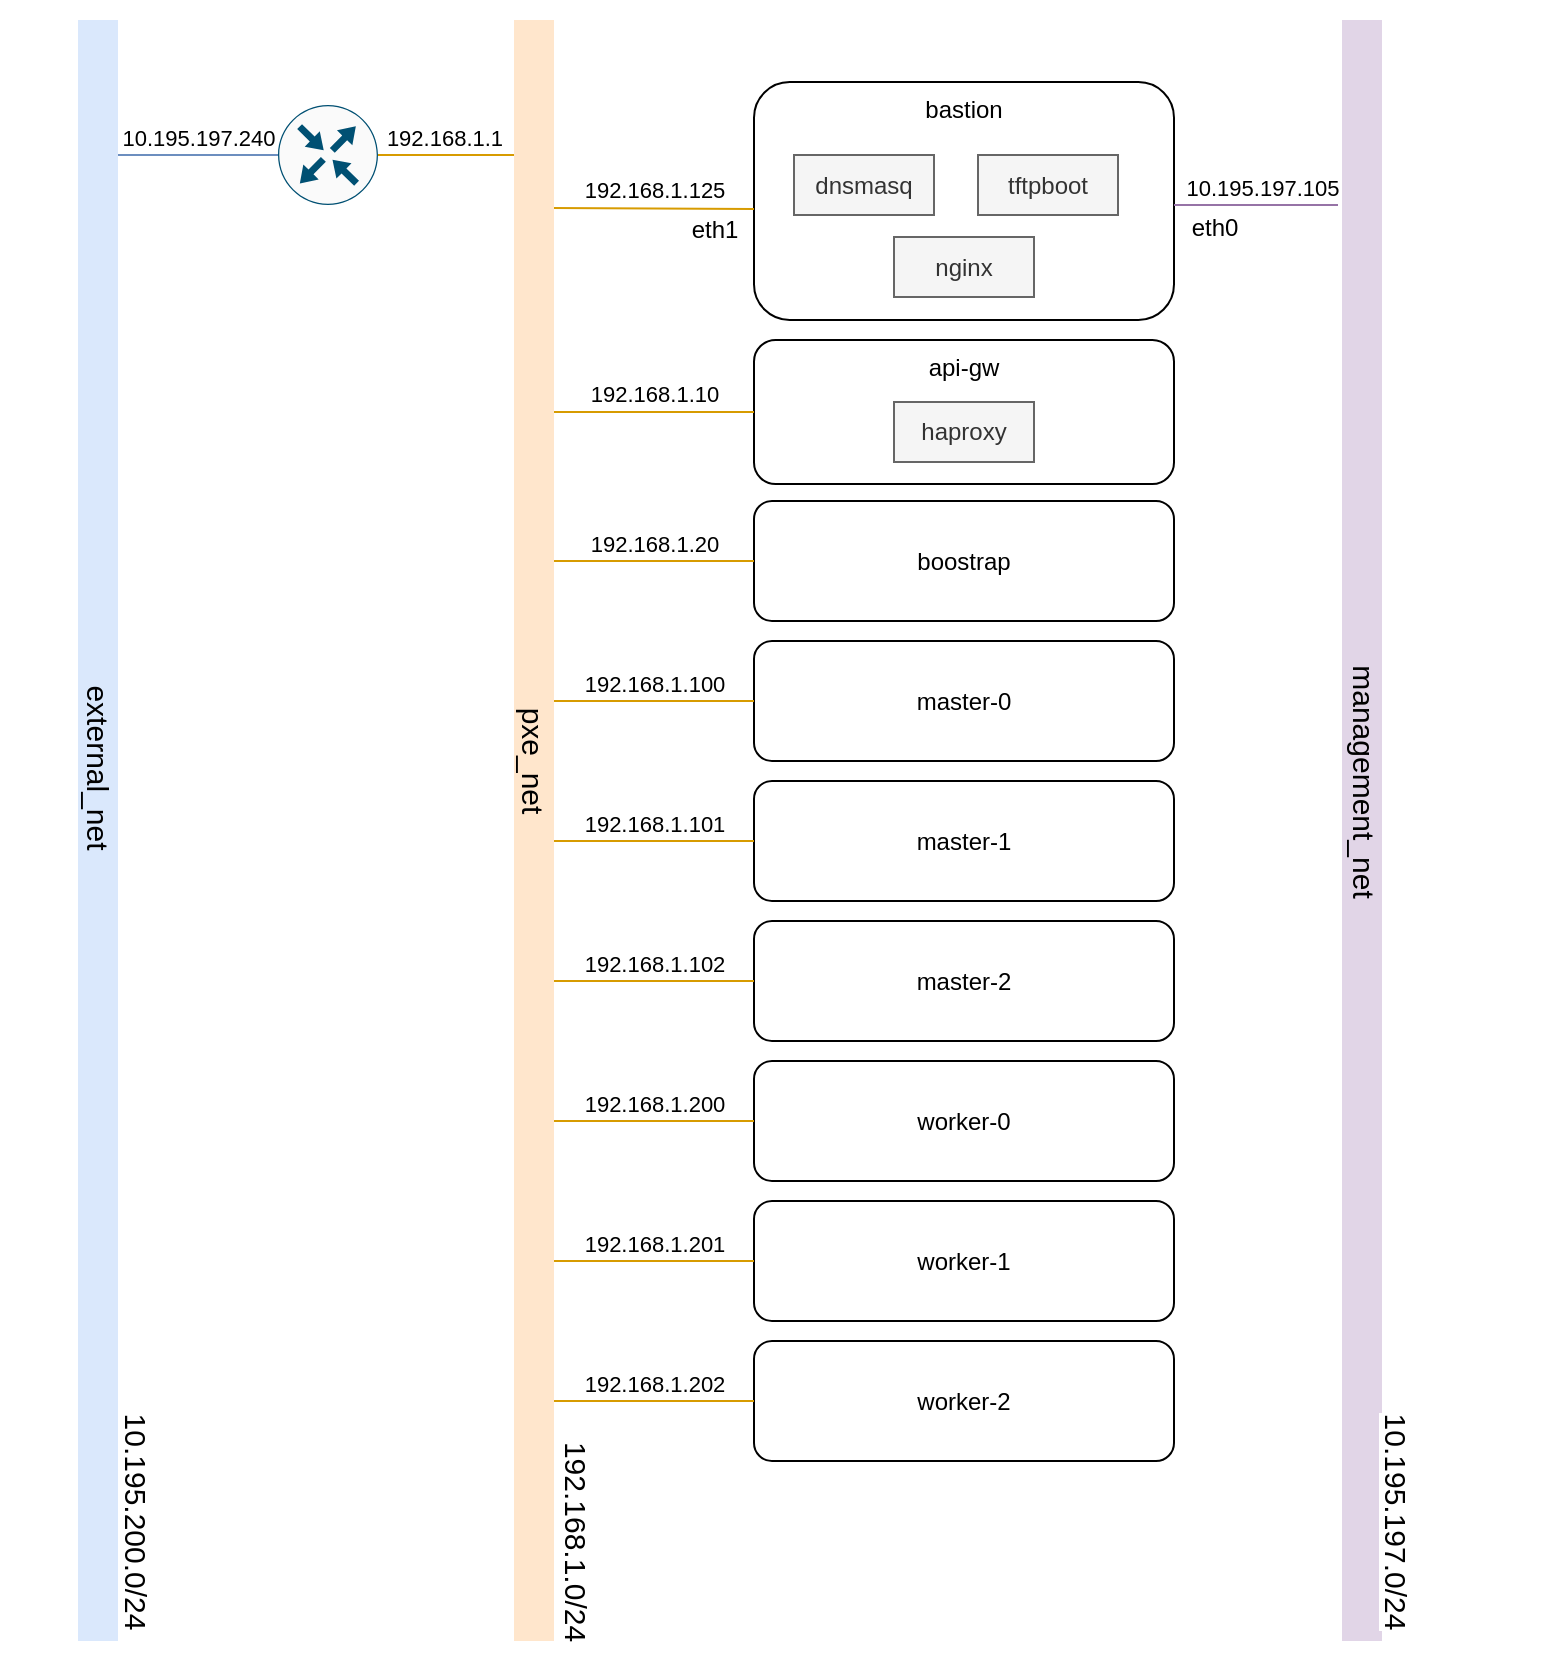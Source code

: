 <mxfile version="13.9.5" type="device"><diagram id="gwZczT11oqM4Klc2IEcy" name="Page-2"><mxGraphModel dx="4712" dy="913" grid="1" gridSize="10" guides="1" tooltips="1" connect="1" arrows="1" fold="1" page="1" pageScale="1" pageWidth="3300" pageHeight="4681" math="0" shadow="0"><root><mxCell id="tOHOjP-dqwo0CF_Hi1FW-0"/><mxCell id="tOHOjP-dqwo0CF_Hi1FW-1" parent="tOHOjP-dqwo0CF_Hi1FW-0"/><mxCell id="GZj8FsKhf13qHO4hmCvs-46" value="" style="rounded=0;whiteSpace=wrap;html=1;fillColor=#ffffff;gradientColor=none;fontSize=12;strokeColor=none;" parent="tOHOjP-dqwo0CF_Hi1FW-1" vertex="1"><mxGeometry x="-190" y="310" width="780" height="830" as="geometry"/></mxCell><mxCell id="GZj8FsKhf13qHO4hmCvs-0" value="bastion" style="rounded=1;whiteSpace=wrap;html=1;verticalAlign=top;" parent="tOHOjP-dqwo0CF_Hi1FW-1" vertex="1"><mxGeometry x="187" y="351" width="210" height="119" as="geometry"/></mxCell><mxCell id="GZj8FsKhf13qHO4hmCvs-1" value="dnsmasq" style="rounded=0;whiteSpace=wrap;html=1;fillColor=#f5f5f5;strokeColor=#666666;fontColor=#333333;" parent="tOHOjP-dqwo0CF_Hi1FW-1" vertex="1"><mxGeometry x="207" y="387.5" width="70" height="30" as="geometry"/></mxCell><mxCell id="GZj8FsKhf13qHO4hmCvs-2" value="tftpboot" style="rounded=0;whiteSpace=wrap;html=1;fillColor=#f5f5f5;strokeColor=#666666;fontColor=#333333;" parent="tOHOjP-dqwo0CF_Hi1FW-1" vertex="1"><mxGeometry x="299" y="387.5" width="70" height="30" as="geometry"/></mxCell><mxCell id="GZj8FsKhf13qHO4hmCvs-3" value="" style="endArrow=none;html=1;entryX=0;entryY=0.5;entryDx=0;entryDy=0;fillColor=#ffe6cc;strokeColor=#d79b00;" parent="tOHOjP-dqwo0CF_Hi1FW-1" edge="1"><mxGeometry width="50" height="50" relative="1" as="geometry"><mxPoint x="86" y="414" as="sourcePoint"/><mxPoint x="187" y="414.5" as="targetPoint"/></mxGeometry></mxCell><mxCell id="GZj8FsKhf13qHO4hmCvs-4" value="192.168.1.125" style="edgeLabel;html=1;align=center;verticalAlign=middle;resizable=0;points=[];" parent="GZj8FsKhf13qHO4hmCvs-3" vertex="1" connectable="0"><mxGeometry x="-0.257" y="1" relative="1" as="geometry"><mxPoint x="13" y="-8" as="offset"/></mxGeometry></mxCell><mxCell id="GZj8FsKhf13qHO4hmCvs-5" value="&lt;div class=&quot;detail-title col-xs-12 col-sm-9&quot;&gt;&lt;span class=&quot;h1 word-wrap&quot;&gt;master-0&lt;/span&gt;&lt;/div&gt;" style="rounded=1;whiteSpace=wrap;html=1;verticalAlign=middle;" parent="tOHOjP-dqwo0CF_Hi1FW-1" vertex="1"><mxGeometry x="187" y="630.5" width="210" height="60" as="geometry"/></mxCell><mxCell id="GZj8FsKhf13qHO4hmCvs-6" value="" style="endArrow=none;html=1;entryX=0;entryY=0.5;entryDx=0;entryDy=0;fillColor=#ffe6cc;strokeColor=#d79b00;" parent="tOHOjP-dqwo0CF_Hi1FW-1" target="GZj8FsKhf13qHO4hmCvs-5" edge="1"><mxGeometry width="50" height="50" relative="1" as="geometry"><mxPoint x="87" y="660.5" as="sourcePoint"/><mxPoint x="457" y="760.5" as="targetPoint"/></mxGeometry></mxCell><mxCell id="GZj8FsKhf13qHO4hmCvs-7" value="192.168.1.100" style="edgeLabel;html=1;align=center;verticalAlign=middle;resizable=0;points=[];" parent="GZj8FsKhf13qHO4hmCvs-6" vertex="1" connectable="0"><mxGeometry x="-0.257" y="1" relative="1" as="geometry"><mxPoint x="13" y="-8" as="offset"/></mxGeometry></mxCell><mxCell id="GZj8FsKhf13qHO4hmCvs-8" value="master&lt;span&gt;-1&lt;/span&gt;" style="rounded=1;whiteSpace=wrap;html=1;verticalAlign=middle;" parent="tOHOjP-dqwo0CF_Hi1FW-1" vertex="1"><mxGeometry x="187" y="700.5" width="210" height="60" as="geometry"/></mxCell><mxCell id="GZj8FsKhf13qHO4hmCvs-9" value="" style="endArrow=none;html=1;entryX=0;entryY=0.5;entryDx=0;entryDy=0;fillColor=#ffe6cc;strokeColor=#d79b00;" parent="tOHOjP-dqwo0CF_Hi1FW-1" target="GZj8FsKhf13qHO4hmCvs-8" edge="1"><mxGeometry width="50" height="50" relative="1" as="geometry"><mxPoint x="87" y="730.5" as="sourcePoint"/><mxPoint x="457" y="830.5" as="targetPoint"/></mxGeometry></mxCell><mxCell id="GZj8FsKhf13qHO4hmCvs-10" value="192.168.1.101" style="edgeLabel;html=1;align=center;verticalAlign=middle;resizable=0;points=[];" parent="GZj8FsKhf13qHO4hmCvs-9" vertex="1" connectable="0"><mxGeometry x="-0.257" y="1" relative="1" as="geometry"><mxPoint x="13" y="-8" as="offset"/></mxGeometry></mxCell><mxCell id="GZj8FsKhf13qHO4hmCvs-11" value="master&lt;span&gt;-2&lt;/span&gt;" style="rounded=1;whiteSpace=wrap;html=1;verticalAlign=middle;" parent="tOHOjP-dqwo0CF_Hi1FW-1" vertex="1"><mxGeometry x="187" y="770.5" width="210" height="60" as="geometry"/></mxCell><mxCell id="GZj8FsKhf13qHO4hmCvs-12" value="" style="endArrow=none;html=1;entryX=0;entryY=0.5;entryDx=0;entryDy=0;fillColor=#ffe6cc;strokeColor=#d79b00;" parent="tOHOjP-dqwo0CF_Hi1FW-1" target="GZj8FsKhf13qHO4hmCvs-11" edge="1"><mxGeometry width="50" height="50" relative="1" as="geometry"><mxPoint x="87" y="800.5" as="sourcePoint"/><mxPoint x="457" y="900.5" as="targetPoint"/></mxGeometry></mxCell><mxCell id="GZj8FsKhf13qHO4hmCvs-13" value="192.168.1.102" style="edgeLabel;html=1;align=center;verticalAlign=middle;resizable=0;points=[];" parent="GZj8FsKhf13qHO4hmCvs-12" vertex="1" connectable="0"><mxGeometry x="-0.257" y="1" relative="1" as="geometry"><mxPoint x="13" y="-8" as="offset"/></mxGeometry></mxCell><mxCell id="GZj8FsKhf13qHO4hmCvs-14" value="&lt;div class=&quot;detail-title col-xs-12 col-sm-9&quot;&gt;&lt;span class=&quot;h1 word-wrap&quot;&gt;worker-0&lt;/span&gt;&lt;/div&gt;" style="rounded=1;whiteSpace=wrap;html=1;verticalAlign=middle;" parent="tOHOjP-dqwo0CF_Hi1FW-1" vertex="1"><mxGeometry x="187" y="840.5" width="210" height="60" as="geometry"/></mxCell><mxCell id="GZj8FsKhf13qHO4hmCvs-15" value="" style="endArrow=none;html=1;entryX=0;entryY=0.5;entryDx=0;entryDy=0;fillColor=#ffe6cc;strokeColor=#d79b00;" parent="tOHOjP-dqwo0CF_Hi1FW-1" target="GZj8FsKhf13qHO4hmCvs-14" edge="1"><mxGeometry width="50" height="50" relative="1" as="geometry"><mxPoint x="87" y="870.5" as="sourcePoint"/><mxPoint x="457" y="970.5" as="targetPoint"/></mxGeometry></mxCell><mxCell id="GZj8FsKhf13qHO4hmCvs-16" value="192.168.1.200" style="edgeLabel;html=1;align=center;verticalAlign=middle;resizable=0;points=[];" parent="GZj8FsKhf13qHO4hmCvs-15" vertex="1" connectable="0"><mxGeometry x="-0.257" y="1" relative="1" as="geometry"><mxPoint x="13" y="-8" as="offset"/></mxGeometry></mxCell><mxCell id="GZj8FsKhf13qHO4hmCvs-17" value="&lt;div class=&quot;detail-title col-xs-12 col-sm-9&quot;&gt;&lt;span class=&quot;h1 word-wrap&quot;&gt;worker-1&lt;/span&gt;&lt;/div&gt;" style="rounded=1;whiteSpace=wrap;html=1;verticalAlign=middle;" parent="tOHOjP-dqwo0CF_Hi1FW-1" vertex="1"><mxGeometry x="187" y="910.5" width="210" height="60" as="geometry"/></mxCell><mxCell id="GZj8FsKhf13qHO4hmCvs-18" value="" style="endArrow=none;html=1;entryX=0;entryY=0.5;entryDx=0;entryDy=0;fillColor=#ffe6cc;strokeColor=#d79b00;" parent="tOHOjP-dqwo0CF_Hi1FW-1" target="GZj8FsKhf13qHO4hmCvs-17" edge="1"><mxGeometry width="50" height="50" relative="1" as="geometry"><mxPoint x="87" y="940.5" as="sourcePoint"/><mxPoint x="457" y="1040.5" as="targetPoint"/></mxGeometry></mxCell><mxCell id="GZj8FsKhf13qHO4hmCvs-19" value="192.168.1.201" style="edgeLabel;html=1;align=center;verticalAlign=middle;resizable=0;points=[];" parent="GZj8FsKhf13qHO4hmCvs-18" vertex="1" connectable="0"><mxGeometry x="-0.257" y="1" relative="1" as="geometry"><mxPoint x="13" y="-8" as="offset"/></mxGeometry></mxCell><mxCell id="GZj8FsKhf13qHO4hmCvs-20" value="&lt;div class=&quot;detail-title col-xs-12 col-sm-9&quot;&gt;&lt;span class=&quot;h1 word-wrap&quot;&gt;worker-2&lt;/span&gt;&lt;/div&gt;" style="rounded=1;whiteSpace=wrap;html=1;verticalAlign=middle;" parent="tOHOjP-dqwo0CF_Hi1FW-1" vertex="1"><mxGeometry x="187" y="980.5" width="210" height="60" as="geometry"/></mxCell><mxCell id="GZj8FsKhf13qHO4hmCvs-21" value="" style="endArrow=none;html=1;entryX=0;entryY=0.5;entryDx=0;entryDy=0;fillColor=#ffe6cc;strokeColor=#d79b00;" parent="tOHOjP-dqwo0CF_Hi1FW-1" target="GZj8FsKhf13qHO4hmCvs-20" edge="1"><mxGeometry width="50" height="50" relative="1" as="geometry"><mxPoint x="87" y="1010.5" as="sourcePoint"/><mxPoint x="457" y="1110.5" as="targetPoint"/></mxGeometry></mxCell><mxCell id="GZj8FsKhf13qHO4hmCvs-22" value="192.168.1.202" style="edgeLabel;html=1;align=center;verticalAlign=middle;resizable=0;points=[];" parent="GZj8FsKhf13qHO4hmCvs-21" vertex="1" connectable="0"><mxGeometry x="-0.257" y="1" relative="1" as="geometry"><mxPoint x="13" y="-8" as="offset"/></mxGeometry></mxCell><mxCell id="GZj8FsKhf13qHO4hmCvs-23" value="&lt;div class=&quot;detail-title col-xs-12 col-sm-9&quot;&gt;&lt;span class=&quot;h1 word-wrap&quot;&gt;boostrap&lt;/span&gt;&lt;/div&gt;" style="rounded=1;whiteSpace=wrap;html=1;verticalAlign=middle;" parent="tOHOjP-dqwo0CF_Hi1FW-1" vertex="1"><mxGeometry x="187" y="560.5" width="210" height="60" as="geometry"/></mxCell><mxCell id="GZj8FsKhf13qHO4hmCvs-24" value="" style="endArrow=none;html=1;entryX=0;entryY=0.5;entryDx=0;entryDy=0;fillColor=#ffe6cc;strokeColor=#d79b00;" parent="tOHOjP-dqwo0CF_Hi1FW-1" target="GZj8FsKhf13qHO4hmCvs-23" edge="1"><mxGeometry width="50" height="50" relative="1" as="geometry"><mxPoint x="87" y="590.5" as="sourcePoint"/><mxPoint x="457" y="690.5" as="targetPoint"/></mxGeometry></mxCell><mxCell id="GZj8FsKhf13qHO4hmCvs-25" value="192.168.1.20" style="edgeLabel;html=1;align=center;verticalAlign=middle;resizable=0;points=[];" parent="GZj8FsKhf13qHO4hmCvs-24" vertex="1" connectable="0"><mxGeometry x="-0.257" y="1" relative="1" as="geometry"><mxPoint x="13" y="-8" as="offset"/></mxGeometry></mxCell><mxCell id="GZj8FsKhf13qHO4hmCvs-26" value="" style="rounded=0;whiteSpace=wrap;html=1;fillColor=#ffe6cc;strokeColor=none;" parent="tOHOjP-dqwo0CF_Hi1FW-1" vertex="1"><mxGeometry x="67" y="320" width="20" height="810.5" as="geometry"/></mxCell><mxCell id="GZj8FsKhf13qHO4hmCvs-27" value="&lt;span style=&quot;font-size: 15px; background-color: rgb(255, 255, 255);&quot;&gt;192.168.1.0/24&lt;/span&gt;" style="text;html=1;align=center;verticalAlign=middle;resizable=0;points=[];autosize=1;rotation=90;fontSize=15;" parent="tOHOjP-dqwo0CF_Hi1FW-1" vertex="1"><mxGeometry x="39" y="1070.5" width="120" height="20" as="geometry"/></mxCell><mxCell id="GZj8FsKhf13qHO4hmCvs-28" value="&lt;span style=&quot;font-size: 15px&quot;&gt;pxe_net&lt;/span&gt;" style="text;html=1;align=center;verticalAlign=middle;resizable=0;points=[];autosize=1;rotation=90;fontSize=15;" parent="tOHOjP-dqwo0CF_Hi1FW-1" vertex="1"><mxGeometry x="42" y="680" width="70" height="20" as="geometry"/></mxCell><mxCell id="GZj8FsKhf13qHO4hmCvs-29" value="" style="endArrow=none;html=1;entryX=0;entryY=0.5;entryDx=0;entryDy=0;fillColor=#ffe6cc;strokeColor=#d79b00;exitX=1;exitY=0.5;exitDx=0;exitDy=0;exitPerimeter=0;" parent="tOHOjP-dqwo0CF_Hi1FW-1" source="GZj8FsKhf13qHO4hmCvs-32" edge="1"><mxGeometry width="50" height="50" relative="1" as="geometry"><mxPoint x="-21" y="387.5" as="sourcePoint"/><mxPoint x="67" y="387.5" as="targetPoint"/></mxGeometry></mxCell><mxCell id="GZj8FsKhf13qHO4hmCvs-30" value="192.168.1.1" style="edgeLabel;html=1;align=center;verticalAlign=middle;resizable=0;points=[];" parent="GZj8FsKhf13qHO4hmCvs-29" vertex="1" connectable="0"><mxGeometry x="-0.257" y="1" relative="1" as="geometry"><mxPoint x="7" y="-8" as="offset"/></mxGeometry></mxCell><mxCell id="GZj8FsKhf13qHO4hmCvs-31" value="" style="rounded=0;whiteSpace=wrap;html=1;fillColor=#dae8fc;strokeColor=none;" parent="tOHOjP-dqwo0CF_Hi1FW-1" vertex="1"><mxGeometry x="-151" y="320" width="20" height="810.5" as="geometry"/></mxCell><mxCell id="GZj8FsKhf13qHO4hmCvs-32" value="" style="points=[[0.5,0,0],[1,0.5,0],[0.5,1,0],[0,0.5,0],[0.145,0.145,0],[0.856,0.145,0],[0.855,0.856,0],[0.145,0.855,0]];verticalLabelPosition=bottom;html=1;verticalAlign=top;aspect=fixed;align=center;pointerEvents=1;shape=mxgraph.cisco19.rect;prIcon=router;fillColor=#FAFAFA;strokeColor=#005073;fontSize=15;" parent="tOHOjP-dqwo0CF_Hi1FW-1" vertex="1"><mxGeometry x="-51" y="362.5" width="50" height="50" as="geometry"/></mxCell><mxCell id="GZj8FsKhf13qHO4hmCvs-33" value="" style="endArrow=none;html=1;entryX=0;entryY=0.5;entryDx=0;entryDy=0;fillColor=#dae8fc;strokeColor=#6c8ebf;entryPerimeter=0;" parent="tOHOjP-dqwo0CF_Hi1FW-1" target="GZj8FsKhf13qHO4hmCvs-32" edge="1"><mxGeometry width="50" height="50" relative="1" as="geometry"><mxPoint x="-131" y="387.5" as="sourcePoint"/><mxPoint x="-63.0" y="387.16" as="targetPoint"/></mxGeometry></mxCell><mxCell id="GZj8FsKhf13qHO4hmCvs-34" value="10.195.197.240" style="edgeLabel;html=1;align=center;verticalAlign=middle;resizable=0;points=[];" parent="GZj8FsKhf13qHO4hmCvs-33" vertex="1" connectable="0"><mxGeometry x="-0.257" y="1" relative="1" as="geometry"><mxPoint x="10" y="-8" as="offset"/></mxGeometry></mxCell><mxCell id="GZj8FsKhf13qHO4hmCvs-35" value="&lt;span style=&quot;font-size: 15px ; background-color: rgb(255 , 255 , 255)&quot;&gt;10.195.200.0/24&lt;/span&gt;" style="text;html=1;align=center;verticalAlign=middle;resizable=0;points=[];autosize=1;rotation=90;fontSize=15;" parent="tOHOjP-dqwo0CF_Hi1FW-1" vertex="1"><mxGeometry x="-181" y="1060.5" width="120" height="20" as="geometry"/></mxCell><mxCell id="GZj8FsKhf13qHO4hmCvs-36" value="&lt;span style=&quot;font-size: 15px&quot;&gt;external_net&lt;/span&gt;" style="text;html=1;align=center;verticalAlign=middle;resizable=0;points=[];autosize=1;rotation=90;fontSize=15;" parent="tOHOjP-dqwo0CF_Hi1FW-1" vertex="1"><mxGeometry x="-190" y="683.5" width="100" height="20" as="geometry"/></mxCell><mxCell id="GZj8FsKhf13qHO4hmCvs-37" value="nginx" style="rounded=0;whiteSpace=wrap;html=1;fillColor=#f5f5f5;strokeColor=#666666;fontColor=#333333;" parent="tOHOjP-dqwo0CF_Hi1FW-1" vertex="1"><mxGeometry x="257" y="428.5" width="70" height="30" as="geometry"/></mxCell><mxCell id="GZj8FsKhf13qHO4hmCvs-44" value="eth1" style="text;html=1;align=center;verticalAlign=middle;resizable=0;points=[];autosize=1;fontSize=12;" parent="tOHOjP-dqwo0CF_Hi1FW-1" vertex="1"><mxGeometry x="147" y="415" width="40" height="20" as="geometry"/></mxCell><mxCell id="GZj8FsKhf13qHO4hmCvs-47" value="&lt;div class=&quot;detail-title col-xs-12 col-sm-9&quot;&gt;&lt;span class=&quot;h1 word-wrap&quot;&gt;api-gw&lt;/span&gt;&lt;/div&gt;" style="rounded=1;whiteSpace=wrap;html=1;verticalAlign=top;" parent="tOHOjP-dqwo0CF_Hi1FW-1" vertex="1"><mxGeometry x="187" y="480" width="210" height="72" as="geometry"/></mxCell><mxCell id="GZj8FsKhf13qHO4hmCvs-48" value="" style="endArrow=none;html=1;entryX=0;entryY=0.5;entryDx=0;entryDy=0;fillColor=#ffe6cc;strokeColor=#d79b00;" parent="tOHOjP-dqwo0CF_Hi1FW-1" target="GZj8FsKhf13qHO4hmCvs-47" edge="1"><mxGeometry width="50" height="50" relative="1" as="geometry"><mxPoint x="87" y="516" as="sourcePoint"/><mxPoint x="457" y="622" as="targetPoint"/></mxGeometry></mxCell><mxCell id="GZj8FsKhf13qHO4hmCvs-49" value="192.168.1.10" style="edgeLabel;html=1;align=center;verticalAlign=middle;resizable=0;points=[];" parent="GZj8FsKhf13qHO4hmCvs-48" vertex="1" connectable="0"><mxGeometry x="-0.257" y="1" relative="1" as="geometry"><mxPoint x="13" y="-8" as="offset"/></mxGeometry></mxCell><mxCell id="GZj8FsKhf13qHO4hmCvs-50" value="haproxy" style="rounded=0;whiteSpace=wrap;html=1;fillColor=#f5f5f5;strokeColor=#666666;fontColor=#333333;" parent="tOHOjP-dqwo0CF_Hi1FW-1" vertex="1"><mxGeometry x="257" y="511" width="70" height="30" as="geometry"/></mxCell><mxCell id="XYyFXwJlUUbFY0tmNMWo-0" value="" style="rounded=0;whiteSpace=wrap;html=1;fillColor=#e1d5e7;strokeColor=none;" parent="tOHOjP-dqwo0CF_Hi1FW-1" vertex="1"><mxGeometry x="481" y="320" width="20" height="810.5" as="geometry"/></mxCell><mxCell id="XYyFXwJlUUbFY0tmNMWo-1" value="" style="endArrow=none;html=1;fillColor=#e1d5e7;strokeColor=#9673a6;exitX=1;exitY=0.5;exitDx=0;exitDy=0;" parent="tOHOjP-dqwo0CF_Hi1FW-1" edge="1"><mxGeometry width="50" height="50" relative="1" as="geometry"><mxPoint x="397" y="412.5" as="sourcePoint"/><mxPoint x="479" y="412.5" as="targetPoint"/></mxGeometry></mxCell><mxCell id="XYyFXwJlUUbFY0tmNMWo-2" value="10.195.197.105" style="edgeLabel;html=1;align=center;verticalAlign=middle;resizable=0;points=[];" parent="XYyFXwJlUUbFY0tmNMWo-1" vertex="1" connectable="0"><mxGeometry x="-0.257" y="1" relative="1" as="geometry"><mxPoint x="13" y="-8" as="offset"/></mxGeometry></mxCell><mxCell id="XYyFXwJlUUbFY0tmNMWo-3" value="&lt;span style=&quot;font-size: 15px ; background-color: rgb(255 , 255 , 255)&quot;&gt;10.195.197.0/24&lt;br&gt;&lt;/span&gt;" style="text;html=1;align=center;verticalAlign=middle;resizable=0;points=[];autosize=1;rotation=90;fontSize=15;" parent="tOHOjP-dqwo0CF_Hi1FW-1" vertex="1"><mxGeometry x="449" y="1060.5" width="120" height="20" as="geometry"/></mxCell><mxCell id="XYyFXwJlUUbFY0tmNMWo-4" value="&lt;span style=&quot;font-size: 15px&quot;&gt;management_net&lt;/span&gt;" style="text;html=1;align=center;verticalAlign=middle;resizable=0;points=[];autosize=1;rotation=90;fontSize=15;" parent="tOHOjP-dqwo0CF_Hi1FW-1" vertex="1"><mxGeometry x="428" y="690.5" width="130" height="20" as="geometry"/></mxCell><mxCell id="XYyFXwJlUUbFY0tmNMWo-5" value="eth0" style="text;html=1;align=center;verticalAlign=middle;resizable=0;points=[];autosize=1;fontSize=12;" parent="tOHOjP-dqwo0CF_Hi1FW-1" vertex="1"><mxGeometry x="397" y="414" width="40" height="20" as="geometry"/></mxCell></root></mxGraphModel></diagram></mxfile>